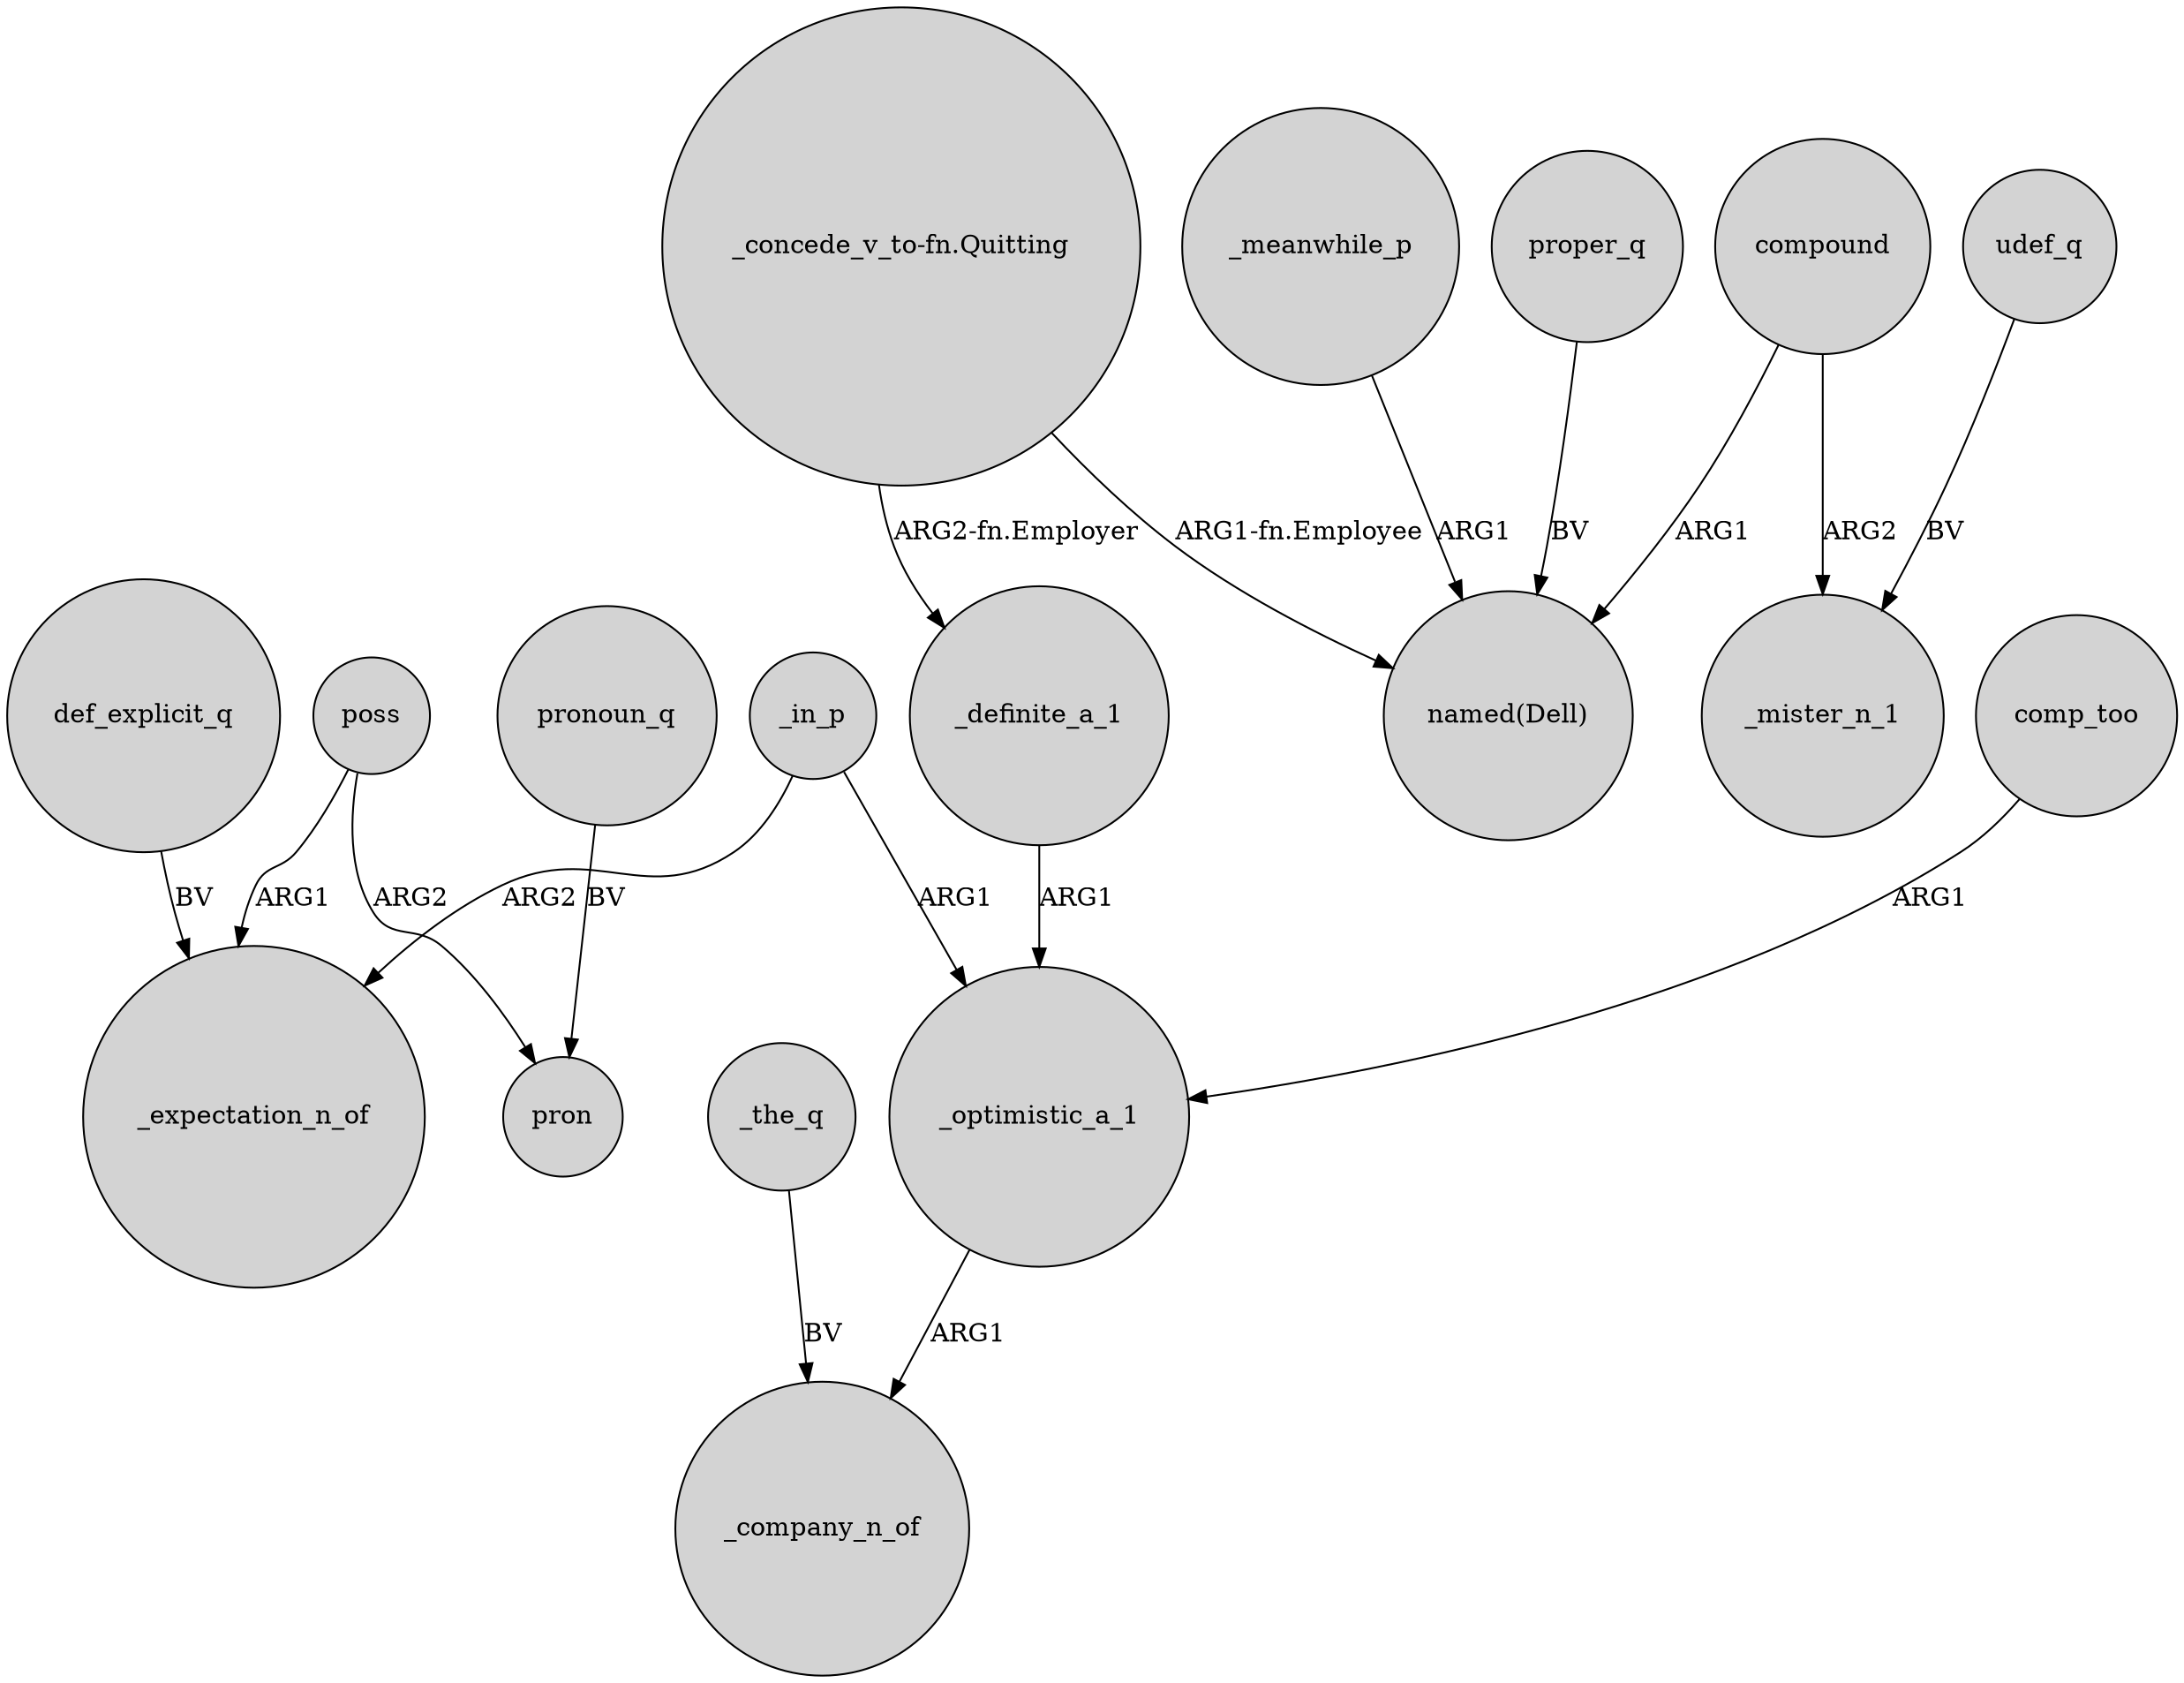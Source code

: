 digraph {
	node [shape=circle style=filled]
	poss -> _expectation_n_of [label=ARG1]
	_in_p -> _expectation_n_of [label=ARG2]
	compound -> "named(Dell)" [label=ARG1]
	compound -> _mister_n_1 [label=ARG2]
	udef_q -> _mister_n_1 [label=BV]
	_meanwhile_p -> "named(Dell)" [label=ARG1]
	_optimistic_a_1 -> _company_n_of [label=ARG1]
	"_concede_v_to-fn.Quitting" -> "named(Dell)" [label="ARG1-fn.Employee"]
	proper_q -> "named(Dell)" [label=BV]
	_the_q -> _company_n_of [label=BV]
	_in_p -> _optimistic_a_1 [label=ARG1]
	comp_too -> _optimistic_a_1 [label=ARG1]
	def_explicit_q -> _expectation_n_of [label=BV]
	_definite_a_1 -> _optimistic_a_1 [label=ARG1]
	pronoun_q -> pron [label=BV]
	poss -> pron [label=ARG2]
	"_concede_v_to-fn.Quitting" -> _definite_a_1 [label="ARG2-fn.Employer"]
}
